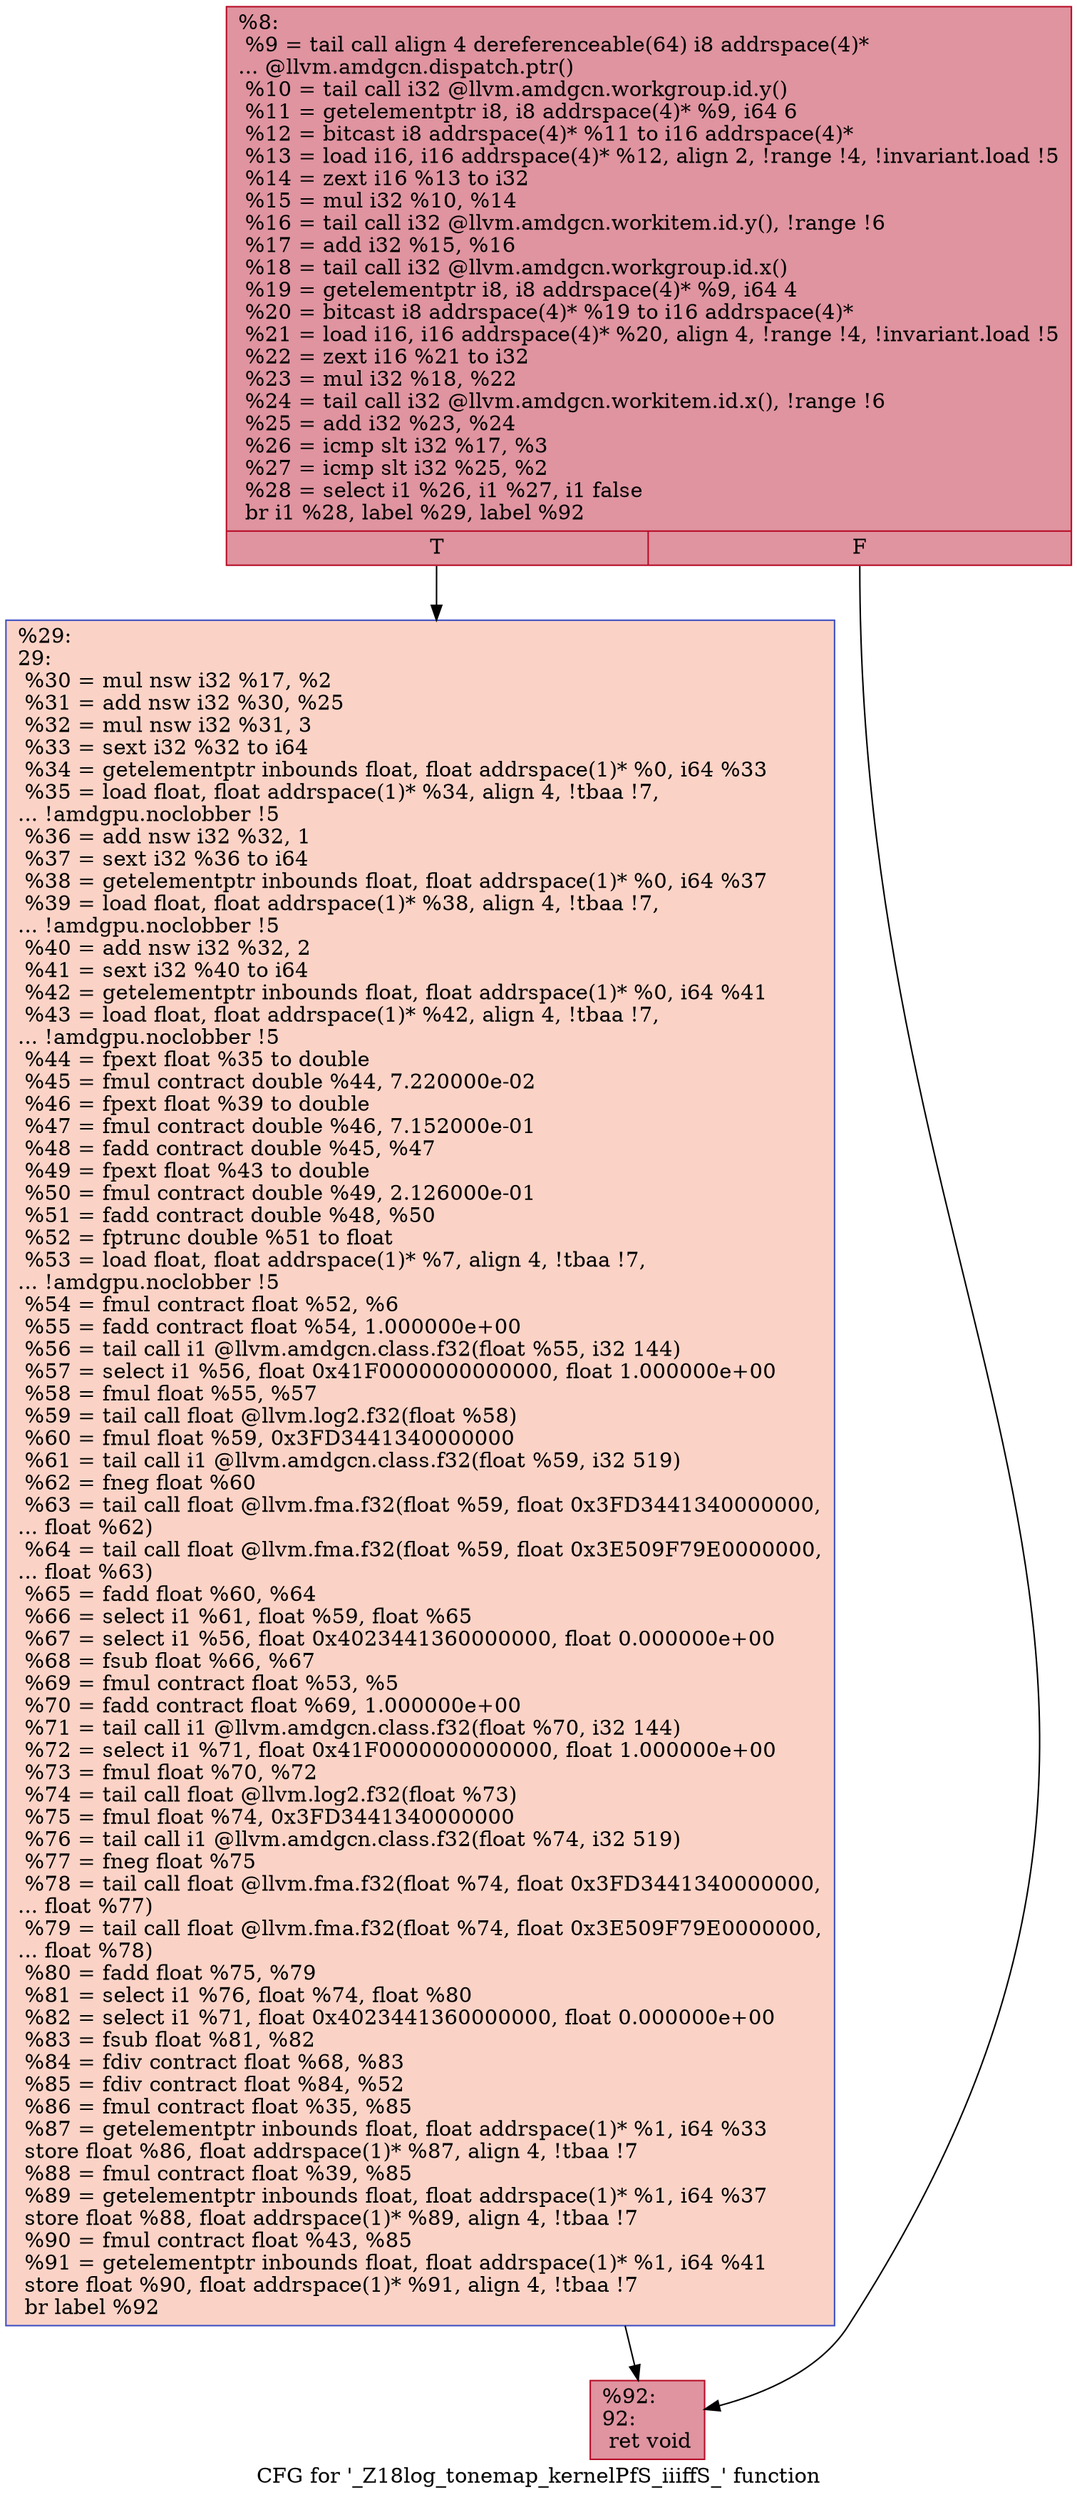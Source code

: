 digraph "CFG for '_Z18log_tonemap_kernelPfS_iiiffS_' function" {
	label="CFG for '_Z18log_tonemap_kernelPfS_iiiffS_' function";

	Node0x5180190 [shape=record,color="#b70d28ff", style=filled, fillcolor="#b70d2870",label="{%8:\l  %9 = tail call align 4 dereferenceable(64) i8 addrspace(4)*\l... @llvm.amdgcn.dispatch.ptr()\l  %10 = tail call i32 @llvm.amdgcn.workgroup.id.y()\l  %11 = getelementptr i8, i8 addrspace(4)* %9, i64 6\l  %12 = bitcast i8 addrspace(4)* %11 to i16 addrspace(4)*\l  %13 = load i16, i16 addrspace(4)* %12, align 2, !range !4, !invariant.load !5\l  %14 = zext i16 %13 to i32\l  %15 = mul i32 %10, %14\l  %16 = tail call i32 @llvm.amdgcn.workitem.id.y(), !range !6\l  %17 = add i32 %15, %16\l  %18 = tail call i32 @llvm.amdgcn.workgroup.id.x()\l  %19 = getelementptr i8, i8 addrspace(4)* %9, i64 4\l  %20 = bitcast i8 addrspace(4)* %19 to i16 addrspace(4)*\l  %21 = load i16, i16 addrspace(4)* %20, align 4, !range !4, !invariant.load !5\l  %22 = zext i16 %21 to i32\l  %23 = mul i32 %18, %22\l  %24 = tail call i32 @llvm.amdgcn.workitem.id.x(), !range !6\l  %25 = add i32 %23, %24\l  %26 = icmp slt i32 %17, %3\l  %27 = icmp slt i32 %25, %2\l  %28 = select i1 %26, i1 %27, i1 false\l  br i1 %28, label %29, label %92\l|{<s0>T|<s1>F}}"];
	Node0x5180190:s0 -> Node0x5183c10;
	Node0x5180190:s1 -> Node0x5183ca0;
	Node0x5183c10 [shape=record,color="#3d50c3ff", style=filled, fillcolor="#f59c7d70",label="{%29:\l29:                                               \l  %30 = mul nsw i32 %17, %2\l  %31 = add nsw i32 %30, %25\l  %32 = mul nsw i32 %31, 3\l  %33 = sext i32 %32 to i64\l  %34 = getelementptr inbounds float, float addrspace(1)* %0, i64 %33\l  %35 = load float, float addrspace(1)* %34, align 4, !tbaa !7,\l... !amdgpu.noclobber !5\l  %36 = add nsw i32 %32, 1\l  %37 = sext i32 %36 to i64\l  %38 = getelementptr inbounds float, float addrspace(1)* %0, i64 %37\l  %39 = load float, float addrspace(1)* %38, align 4, !tbaa !7,\l... !amdgpu.noclobber !5\l  %40 = add nsw i32 %32, 2\l  %41 = sext i32 %40 to i64\l  %42 = getelementptr inbounds float, float addrspace(1)* %0, i64 %41\l  %43 = load float, float addrspace(1)* %42, align 4, !tbaa !7,\l... !amdgpu.noclobber !5\l  %44 = fpext float %35 to double\l  %45 = fmul contract double %44, 7.220000e-02\l  %46 = fpext float %39 to double\l  %47 = fmul contract double %46, 7.152000e-01\l  %48 = fadd contract double %45, %47\l  %49 = fpext float %43 to double\l  %50 = fmul contract double %49, 2.126000e-01\l  %51 = fadd contract double %48, %50\l  %52 = fptrunc double %51 to float\l  %53 = load float, float addrspace(1)* %7, align 4, !tbaa !7,\l... !amdgpu.noclobber !5\l  %54 = fmul contract float %52, %6\l  %55 = fadd contract float %54, 1.000000e+00\l  %56 = tail call i1 @llvm.amdgcn.class.f32(float %55, i32 144)\l  %57 = select i1 %56, float 0x41F0000000000000, float 1.000000e+00\l  %58 = fmul float %55, %57\l  %59 = tail call float @llvm.log2.f32(float %58)\l  %60 = fmul float %59, 0x3FD3441340000000\l  %61 = tail call i1 @llvm.amdgcn.class.f32(float %59, i32 519)\l  %62 = fneg float %60\l  %63 = tail call float @llvm.fma.f32(float %59, float 0x3FD3441340000000,\l... float %62)\l  %64 = tail call float @llvm.fma.f32(float %59, float 0x3E509F79E0000000,\l... float %63)\l  %65 = fadd float %60, %64\l  %66 = select i1 %61, float %59, float %65\l  %67 = select i1 %56, float 0x4023441360000000, float 0.000000e+00\l  %68 = fsub float %66, %67\l  %69 = fmul contract float %53, %5\l  %70 = fadd contract float %69, 1.000000e+00\l  %71 = tail call i1 @llvm.amdgcn.class.f32(float %70, i32 144)\l  %72 = select i1 %71, float 0x41F0000000000000, float 1.000000e+00\l  %73 = fmul float %70, %72\l  %74 = tail call float @llvm.log2.f32(float %73)\l  %75 = fmul float %74, 0x3FD3441340000000\l  %76 = tail call i1 @llvm.amdgcn.class.f32(float %74, i32 519)\l  %77 = fneg float %75\l  %78 = tail call float @llvm.fma.f32(float %74, float 0x3FD3441340000000,\l... float %77)\l  %79 = tail call float @llvm.fma.f32(float %74, float 0x3E509F79E0000000,\l... float %78)\l  %80 = fadd float %75, %79\l  %81 = select i1 %76, float %74, float %80\l  %82 = select i1 %71, float 0x4023441360000000, float 0.000000e+00\l  %83 = fsub float %81, %82\l  %84 = fdiv contract float %68, %83\l  %85 = fdiv contract float %84, %52\l  %86 = fmul contract float %35, %85\l  %87 = getelementptr inbounds float, float addrspace(1)* %1, i64 %33\l  store float %86, float addrspace(1)* %87, align 4, !tbaa !7\l  %88 = fmul contract float %39, %85\l  %89 = getelementptr inbounds float, float addrspace(1)* %1, i64 %37\l  store float %88, float addrspace(1)* %89, align 4, !tbaa !7\l  %90 = fmul contract float %43, %85\l  %91 = getelementptr inbounds float, float addrspace(1)* %1, i64 %41\l  store float %90, float addrspace(1)* %91, align 4, !tbaa !7\l  br label %92\l}"];
	Node0x5183c10 -> Node0x5183ca0;
	Node0x5183ca0 [shape=record,color="#b70d28ff", style=filled, fillcolor="#b70d2870",label="{%92:\l92:                                               \l  ret void\l}"];
}
